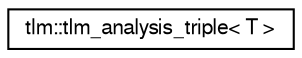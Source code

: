 digraph "Graphical Class Hierarchy"
{
  edge [fontname="FreeSans",fontsize="10",labelfontname="FreeSans",labelfontsize="10"];
  node [fontname="FreeSans",fontsize="10",shape=record];
  rankdir="LR";
  Node0 [label="tlm::tlm_analysis_triple\< T \>",height=0.2,width=0.4,color="black", fillcolor="white", style="filled",URL="$a02259.html"];
}
